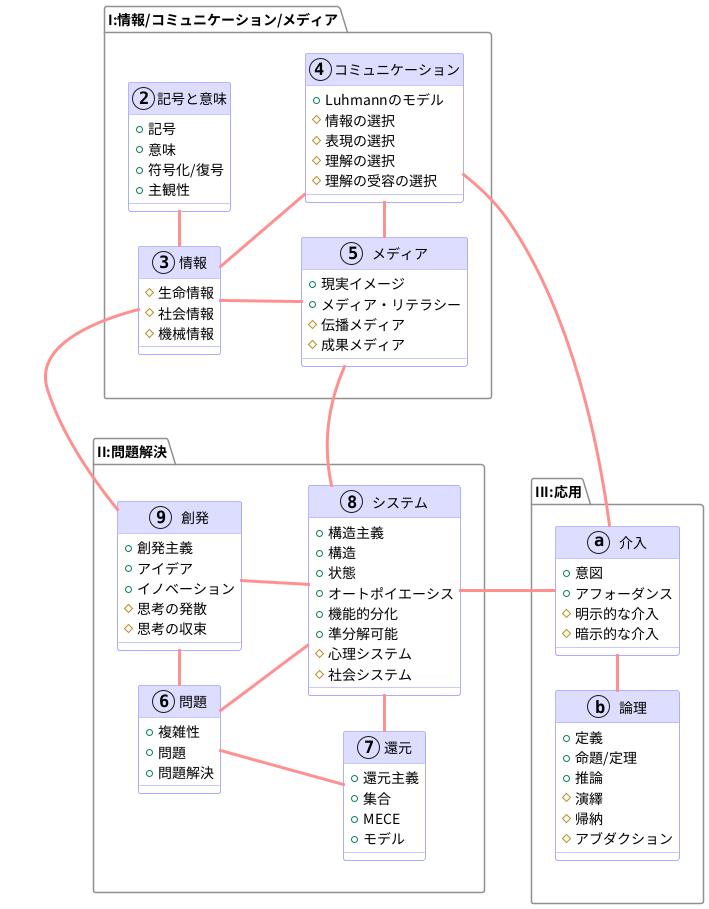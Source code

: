 @startuml package
left to right direction

skinparam Shadowing false
skinparam PackageBorderColor #909090
skinparam ClassBorderColor #9090ff
skinparam ClassBackgroundColor transparent
skinparam ClassHeaderBackgroundColor #ddddff
skinparam ArrowColor #ff9090
skinparam ArrowThickness 3
skinparam DefaultFontName "Noto Sans CJK JP"

package I:情報/コミュニケーション/メディア as I {
	class 記号と意味 <<(2,transparent)>> {
		+記号
		+意味
		+符号化/復号
		+主観性
	}
	class 情報 <<(3,transparent)>> {
		#生命情報
		#社会情報
		#機械情報
	}
	class コミュニケーション <<(4,transparent)>> {
		+Luhmannのモデル
		#情報の選択
		#表現の選択
		#理解の選択
		#理解の受容の選択
	}
	class メディア <<(5,transparent)>> {
		+現実イメージ
		+メディア・リテラシー
		#伝播メディア
		#成果メディア
	}

	記号と意味-left-情報
	情報-コミュニケーション
	情報-down-メディア
	コミュニケーション-left-メディア
}

package II:問題解決 as II {
	class 問題 <<(6,transparent)>> {
		+複雑性
		+問題
		+問題解決
	}
	class 還元 <<(7,transparent)>> {
		+還元主義
		+集合
		+MECE
		+モデル
	}
	class システム <<(8,transparent)>> {
		+構造主義
		+構造
		+状態
		+オートポイエーシス
		+機能的分化
		+準分解可能
		#心理システム
		#社会システム
	}
	class 創発 <<(9,transparent)>> {
		+創発主義
		+アイデア
		+イノベーション
		#思考の発散
		#思考の収束
	}
	問題-right-還元
	問題-right-システム
	問題-right-創発
	創発-down-システム
	システム-left-還元
	情報-left-創発
	メディア-システム
}

package III:応用 as III {
	class 介入 <<(a,transparent)>> {
		+意図
		+アフォーダンス
		#明示的な介入
		#暗示的な介入
	}
	class 論理 <<(b,transparent)>> {
		+定義
		+命題/定理
		+推論
		#演繹
		#帰納
		#アブダクション
	}
	介入-left-論理
	コミュニケーション-down-介入
	システム-down-介入
}
I-left[hidden]-II
II-down[hidden]-III
@enduml
